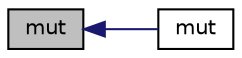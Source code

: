 digraph "mut"
{
  bgcolor="transparent";
  edge [fontname="Helvetica",fontsize="10",labelfontname="Helvetica",labelfontsize="10"];
  node [fontname="Helvetica",fontsize="10",shape=record];
  rankdir="LR";
  Node1 [label="mut",height=0.2,width=0.4,color="black", fillcolor="grey75", style="filled" fontcolor="black"];
  Node1 -> Node2 [dir="back",color="midnightblue",fontsize="10",style="solid",fontname="Helvetica"];
  Node2 [label="mut",height=0.2,width=0.4,color="black",URL="$classFoam_1_1CompressibleTurbulenceModel.html#ab5a4fcf100544f6ed0a3f26d979db8ad",tooltip="Return the turbulence dynamic viscosity on patch. "];
}
